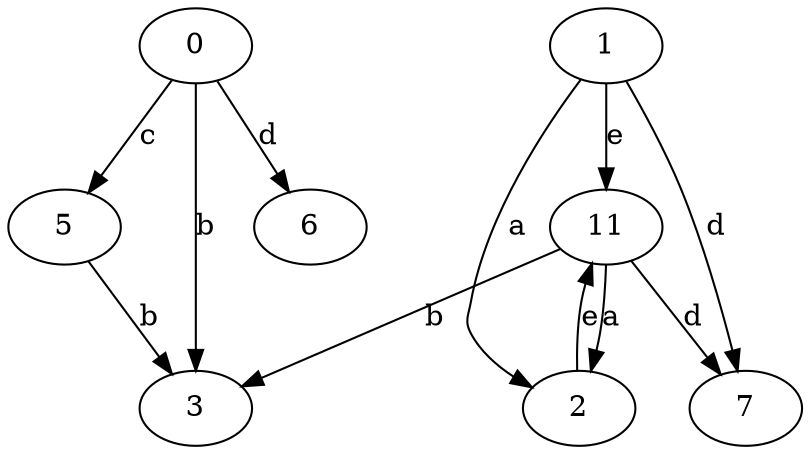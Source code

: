 strict digraph  {
0;
1;
2;
3;
5;
6;
7;
11;
0 -> 3  [label=b];
0 -> 5  [label=c];
0 -> 6  [label=d];
1 -> 2  [label=a];
1 -> 7  [label=d];
1 -> 11  [label=e];
2 -> 11  [label=e];
5 -> 3  [label=b];
11 -> 2  [label=a];
11 -> 3  [label=b];
11 -> 7  [label=d];
}
